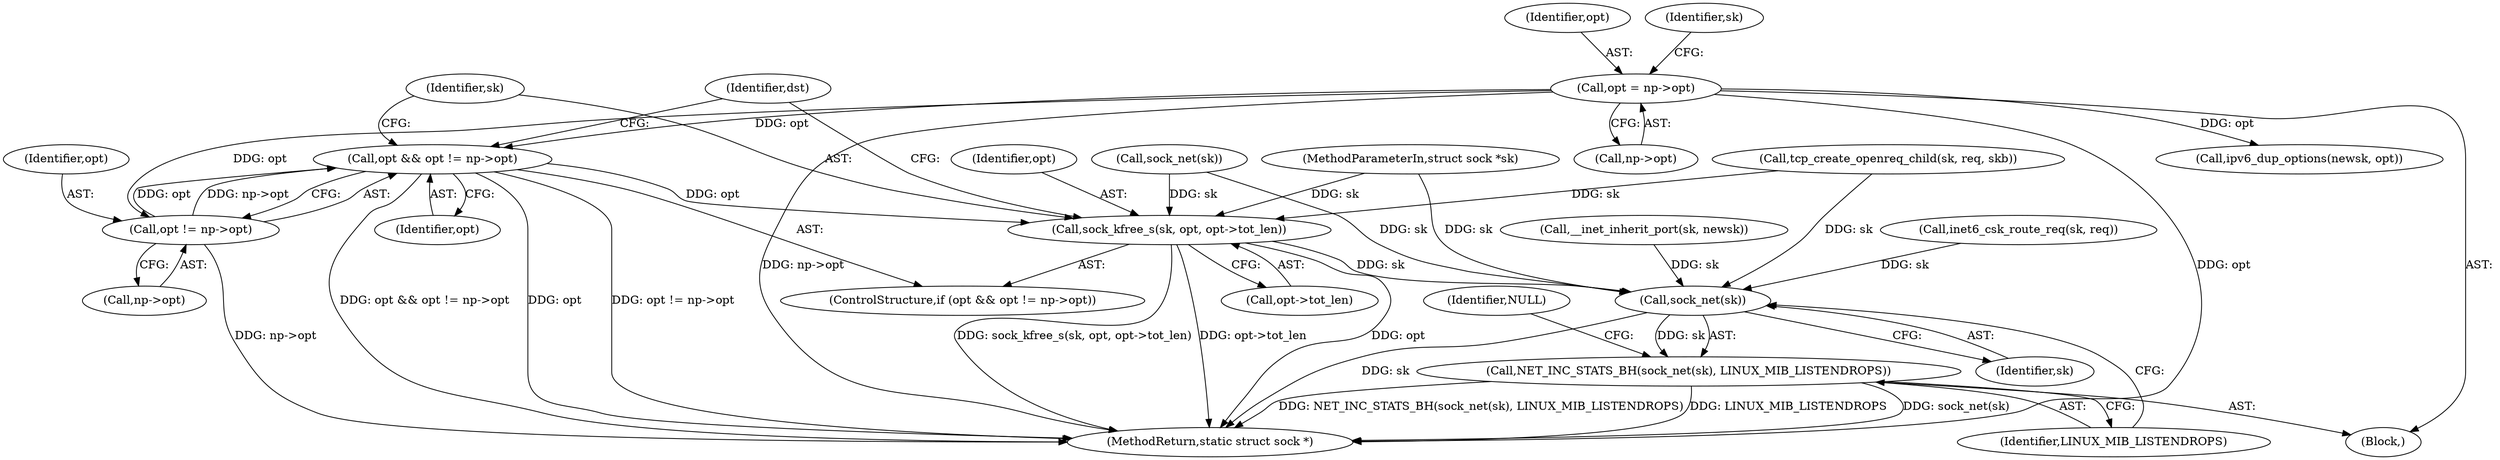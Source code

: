 digraph "0_linux_f6d8bd051c391c1c0458a30b2a7abcd939329259_33@pointer" {
"1000582" [label="(Call,opt && opt != np->opt)"];
"1000260" [label="(Call,opt = np->opt)"];
"1000584" [label="(Call,opt != np->opt)"];
"1000589" [label="(Call,sock_kfree_s(sk, opt, opt->tot_len))"];
"1000599" [label="(Call,sock_net(sk))"];
"1000598" [label="(Call,NET_INC_STATS_BH(sock_net(sk), LINUX_MIB_LISTENDROPS))"];
"1000261" [label="(Identifier,opt)"];
"1000596" [label="(Identifier,dst)"];
"1000592" [label="(Call,opt->tot_len)"];
"1000591" [label="(Identifier,opt)"];
"1000589" [label="(Call,sock_kfree_s(sk, opt, opt->tot_len))"];
"1000577" [label="(Call,sock_net(sk))"];
"1000599" [label="(Call,sock_net(sk))"];
"1000275" [label="(Call,inet6_csk_route_req(sk, req))"];
"1000284" [label="(Call,tcp_create_openreq_child(sk, req, skb))"];
"1000262" [label="(Call,np->opt)"];
"1000115" [label="(Block,)"];
"1000260" [label="(Call,opt = np->opt)"];
"1000590" [label="(Identifier,sk)"];
"1000583" [label="(Identifier,opt)"];
"1000454" [label="(Call,ipv6_dup_options(newsk, opt))"];
"1000581" [label="(ControlStructure,if (opt && opt != np->opt))"];
"1000562" [label="(Call,__inet_inherit_port(sk, newsk))"];
"1000586" [label="(Call,np->opt)"];
"1000267" [label="(Identifier,sk)"];
"1000598" [label="(Call,NET_INC_STATS_BH(sock_net(sk), LINUX_MIB_LISTENDROPS))"];
"1000601" [label="(Identifier,LINUX_MIB_LISTENDROPS)"];
"1000585" [label="(Identifier,opt)"];
"1000111" [label="(MethodParameterIn,struct sock *sk)"];
"1000584" [label="(Call,opt != np->opt)"];
"1000604" [label="(MethodReturn,static struct sock *)"];
"1000603" [label="(Identifier,NULL)"];
"1000582" [label="(Call,opt && opt != np->opt)"];
"1000600" [label="(Identifier,sk)"];
"1000582" -> "1000581"  [label="AST: "];
"1000582" -> "1000583"  [label="CFG: "];
"1000582" -> "1000584"  [label="CFG: "];
"1000583" -> "1000582"  [label="AST: "];
"1000584" -> "1000582"  [label="AST: "];
"1000590" -> "1000582"  [label="CFG: "];
"1000596" -> "1000582"  [label="CFG: "];
"1000582" -> "1000604"  [label="DDG: opt"];
"1000582" -> "1000604"  [label="DDG: opt != np->opt"];
"1000582" -> "1000604"  [label="DDG: opt && opt != np->opt"];
"1000260" -> "1000582"  [label="DDG: opt"];
"1000584" -> "1000582"  [label="DDG: opt"];
"1000584" -> "1000582"  [label="DDG: np->opt"];
"1000582" -> "1000589"  [label="DDG: opt"];
"1000260" -> "1000115"  [label="AST: "];
"1000260" -> "1000262"  [label="CFG: "];
"1000261" -> "1000260"  [label="AST: "];
"1000262" -> "1000260"  [label="AST: "];
"1000267" -> "1000260"  [label="CFG: "];
"1000260" -> "1000604"  [label="DDG: np->opt"];
"1000260" -> "1000604"  [label="DDG: opt"];
"1000260" -> "1000454"  [label="DDG: opt"];
"1000260" -> "1000584"  [label="DDG: opt"];
"1000584" -> "1000586"  [label="CFG: "];
"1000585" -> "1000584"  [label="AST: "];
"1000586" -> "1000584"  [label="AST: "];
"1000584" -> "1000604"  [label="DDG: np->opt"];
"1000589" -> "1000581"  [label="AST: "];
"1000589" -> "1000592"  [label="CFG: "];
"1000590" -> "1000589"  [label="AST: "];
"1000591" -> "1000589"  [label="AST: "];
"1000592" -> "1000589"  [label="AST: "];
"1000596" -> "1000589"  [label="CFG: "];
"1000589" -> "1000604"  [label="DDG: sock_kfree_s(sk, opt, opt->tot_len)"];
"1000589" -> "1000604"  [label="DDG: opt->tot_len"];
"1000589" -> "1000604"  [label="DDG: opt"];
"1000284" -> "1000589"  [label="DDG: sk"];
"1000577" -> "1000589"  [label="DDG: sk"];
"1000111" -> "1000589"  [label="DDG: sk"];
"1000589" -> "1000599"  [label="DDG: sk"];
"1000599" -> "1000598"  [label="AST: "];
"1000599" -> "1000600"  [label="CFG: "];
"1000600" -> "1000599"  [label="AST: "];
"1000601" -> "1000599"  [label="CFG: "];
"1000599" -> "1000604"  [label="DDG: sk"];
"1000599" -> "1000598"  [label="DDG: sk"];
"1000577" -> "1000599"  [label="DDG: sk"];
"1000275" -> "1000599"  [label="DDG: sk"];
"1000284" -> "1000599"  [label="DDG: sk"];
"1000562" -> "1000599"  [label="DDG: sk"];
"1000111" -> "1000599"  [label="DDG: sk"];
"1000598" -> "1000115"  [label="AST: "];
"1000598" -> "1000601"  [label="CFG: "];
"1000601" -> "1000598"  [label="AST: "];
"1000603" -> "1000598"  [label="CFG: "];
"1000598" -> "1000604"  [label="DDG: sock_net(sk)"];
"1000598" -> "1000604"  [label="DDG: NET_INC_STATS_BH(sock_net(sk), LINUX_MIB_LISTENDROPS)"];
"1000598" -> "1000604"  [label="DDG: LINUX_MIB_LISTENDROPS"];
}
